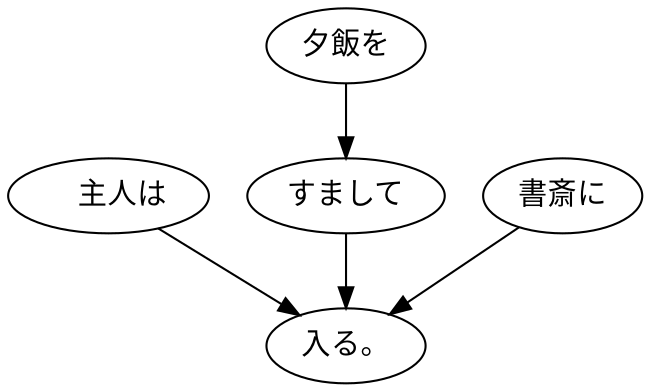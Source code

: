 digraph graph9090 {
	node0 [label="　主人は"];
	node1 [label="夕飯を"];
	node2 [label="すまして"];
	node3 [label="書斎に"];
	node4 [label="入る。"];
	node0 -> node4;
	node1 -> node2;
	node2 -> node4;
	node3 -> node4;
}
